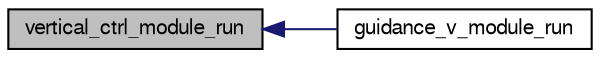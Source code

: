 digraph "vertical_ctrl_module_run"
{
  edge [fontname="FreeSans",fontsize="10",labelfontname="FreeSans",labelfontsize="10"];
  node [fontname="FreeSans",fontsize="10",shape=record];
  rankdir="LR";
  Node1 [label="vertical_ctrl_module_run",height=0.2,width=0.4,color="black", fillcolor="grey75", style="filled", fontcolor="black"];
  Node1 -> Node2 [dir="back",color="midnightblue",fontsize="10",style="solid",fontname="FreeSans"];
  Node2 [label="guidance_v_module_run",height=0.2,width=0.4,color="black", fillcolor="white", style="filled",URL="$vertical__ctrl__module__demo_8c.html#a24ef9289dfa15084a7457a97ad7632c8"];
}
